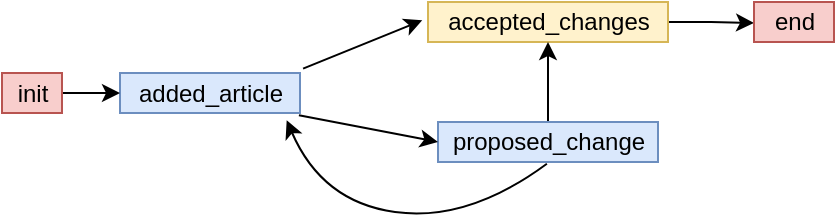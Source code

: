 <mxfile version="15.0.6" type="device"><diagram id="C2fSY1v2SiZeoUbDoYyL" name="Page-1"><mxGraphModel dx="1182" dy="591" grid="1" gridSize="10" guides="1" tooltips="1" connect="1" arrows="1" fold="1" page="1" pageScale="1" pageWidth="1169" pageHeight="827" math="0" shadow="0"><root><mxCell id="0"/><mxCell id="1" parent="0"/><mxCell id="rcHqzNUh0UrlzgU6pwlb-18" style="edgeStyle=none;rounded=0;orthogonalLoop=1;jettySize=auto;html=1;entryX=-0.024;entryY=0.458;entryDx=0;entryDy=0;entryPerimeter=0;exitX=1.017;exitY=-0.108;exitDx=0;exitDy=0;exitPerimeter=0;" parent="1" source="UJEGGlrYhEfuyD7Dv8W8-1" target="UJEGGlrYhEfuyD7Dv8W8-8" edge="1"><mxGeometry relative="1" as="geometry"/></mxCell><mxCell id="UJEGGlrYhEfuyD7Dv8W8-1" value="added_article" style="text;html=1;align=center;verticalAlign=middle;resizable=0;points=[];autosize=1;strokeColor=#6c8ebf;fillColor=#dae8fc;" parent="1" vertex="1"><mxGeometry x="99" y="75.5" width="90" height="20" as="geometry"/></mxCell><mxCell id="rcHqzNUh0UrlzgU6pwlb-16" style="edgeStyle=orthogonalEdgeStyle;rounded=0;orthogonalLoop=1;jettySize=auto;html=1;" parent="1" source="UJEGGlrYhEfuyD7Dv8W8-4" target="UJEGGlrYhEfuyD7Dv8W8-1" edge="1"><mxGeometry relative="1" as="geometry"/></mxCell><mxCell id="UJEGGlrYhEfuyD7Dv8W8-4" value="init" style="text;html=1;align=center;verticalAlign=middle;resizable=0;points=[];autosize=1;strokeColor=#b85450;fillColor=#f8cecc;" parent="1" vertex="1"><mxGeometry x="40" y="75.5" width="30" height="20" as="geometry"/></mxCell><mxCell id="t3D0c5kFWY3XgnKtAVqX-4" style="edgeStyle=orthogonalEdgeStyle;rounded=0;orthogonalLoop=1;jettySize=auto;html=1;entryX=0.001;entryY=0.525;entryDx=0;entryDy=0;entryPerimeter=0;" parent="1" source="UJEGGlrYhEfuyD7Dv8W8-8" target="UJEGGlrYhEfuyD7Dv8W8-12" edge="1"><mxGeometry relative="1" as="geometry"><mxPoint x="413" y="40" as="targetPoint"/></mxGeometry></mxCell><mxCell id="UJEGGlrYhEfuyD7Dv8W8-8" value="accepted_changes" style="text;html=1;align=center;verticalAlign=middle;resizable=0;points=[];autosize=1;strokeColor=#d6b656;fillColor=#fff2cc;" parent="1" vertex="1"><mxGeometry x="253" y="40" width="120" height="20" as="geometry"/></mxCell><mxCell id="UJEGGlrYhEfuyD7Dv8W8-12" value="end" style="text;html=1;align=center;verticalAlign=middle;resizable=0;points=[];autosize=1;strokeColor=#b85450;fillColor=#f8cecc;" parent="1" vertex="1"><mxGeometry x="416" y="40" width="40" height="20" as="geometry"/></mxCell><mxCell id="Hftiwdf4AIQImaw9eaEW-1" value="" style="edgeStyle=orthogonalEdgeStyle;rounded=0;orthogonalLoop=1;jettySize=auto;html=1;" parent="1" source="rcHqzNUh0UrlzgU6pwlb-19" target="UJEGGlrYhEfuyD7Dv8W8-8" edge="1"><mxGeometry relative="1" as="geometry"/></mxCell><mxCell id="rcHqzNUh0UrlzgU6pwlb-19" value="proposed_change" style="text;html=1;align=center;verticalAlign=middle;resizable=0;points=[];autosize=1;strokeColor=#6c8ebf;fillColor=#dae8fc;" parent="1" vertex="1"><mxGeometry x="258" y="100" width="110" height="20" as="geometry"/></mxCell><mxCell id="rcHqzNUh0UrlzgU6pwlb-20" style="edgeStyle=none;rounded=0;orthogonalLoop=1;jettySize=auto;html=1;entryX=0;entryY=0.5;entryDx=0;entryDy=0;entryPerimeter=0;exitX=0.994;exitY=1.058;exitDx=0;exitDy=0;exitPerimeter=0;" parent="1" source="UJEGGlrYhEfuyD7Dv8W8-1" target="rcHqzNUh0UrlzgU6pwlb-19" edge="1"><mxGeometry relative="1" as="geometry"><mxPoint x="210.87" y="83.34" as="sourcePoint"/><mxPoint x="265.36" y="49.16" as="targetPoint"/></mxGeometry></mxCell><mxCell id="rcHqzNUh0UrlzgU6pwlb-26" style="orthogonalLoop=1;jettySize=auto;html=1;curved=1;sourcePerimeterSpacing=5;targetPerimeterSpacing=5;exitX=0.926;exitY=1.183;exitDx=0;exitDy=0;exitPerimeter=0;startArrow=classic;startFill=1;endArrow=none;endFill=0;entryX=0.495;entryY=1.042;entryDx=0;entryDy=0;entryPerimeter=0;" parent="1" source="UJEGGlrYhEfuyD7Dv8W8-1" target="rcHqzNUh0UrlzgU6pwlb-19" edge="1"><mxGeometry relative="1" as="geometry"><Array as="points"><mxPoint x="200" y="140"/><mxPoint x="273" y="150"/></Array><mxPoint x="223.93" y="253.84" as="sourcePoint"/><mxPoint x="402.07" y="208" as="targetPoint"/></mxGeometry></mxCell></root></mxGraphModel></diagram></mxfile>